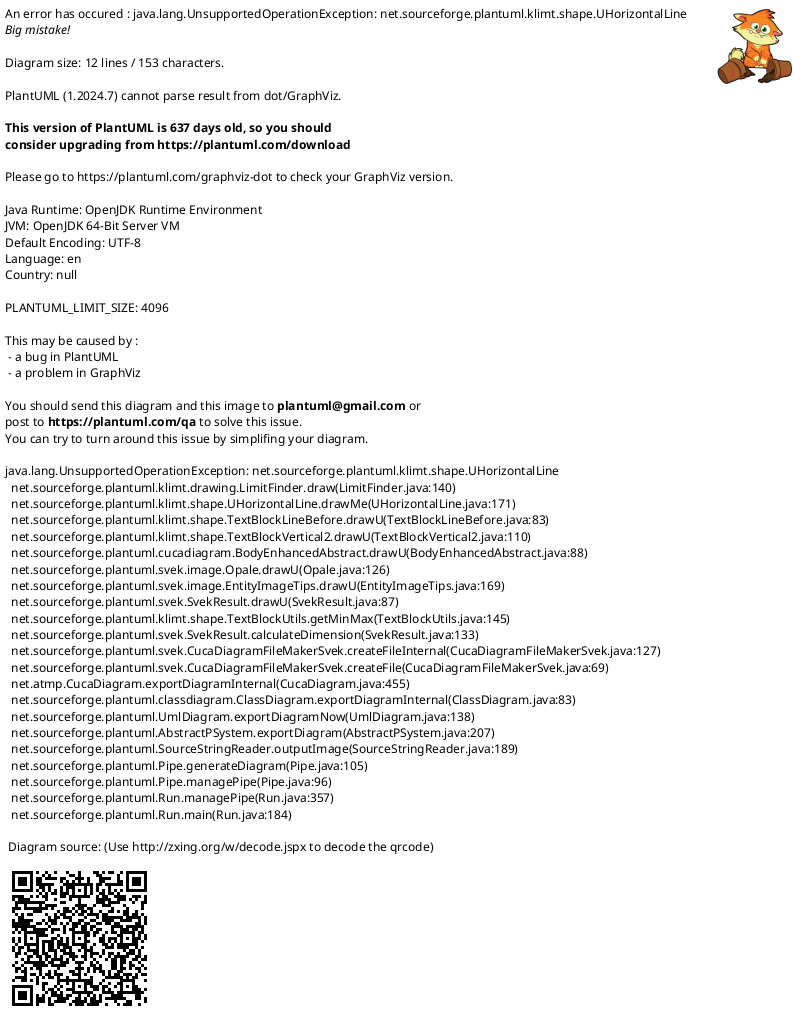{
  "sha1": "4oy7oclym00tw823tr2bhn3lhlbe119",
  "insertion": {
    "when": "2025-09-04T20:37:09.012Z",
    "url": "https://github.com/plantuml/plantuml-server/issues/386",
    "user": "plantuml@gmail.com"
  }
}
@startuml
hide empty members

class X {
    a : int
}
note left of X::a
    no "--" may be used here
    --
    to draw horizontal line
end note
@enduml
